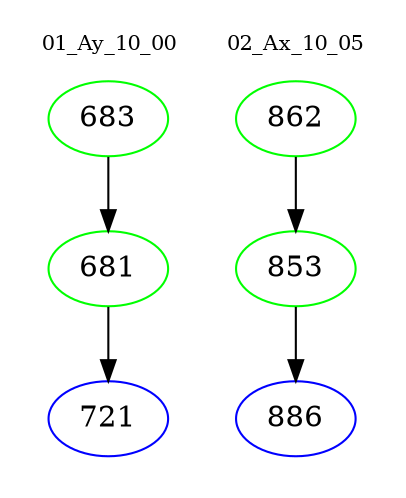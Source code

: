 digraph{
subgraph cluster_0 {
color = white
label = "01_Ay_10_00";
fontsize=10;
T0_683 [label="683", color="green"]
T0_683 -> T0_681 [color="black"]
T0_681 [label="681", color="green"]
T0_681 -> T0_721 [color="black"]
T0_721 [label="721", color="blue"]
}
subgraph cluster_1 {
color = white
label = "02_Ax_10_05";
fontsize=10;
T1_862 [label="862", color="green"]
T1_862 -> T1_853 [color="black"]
T1_853 [label="853", color="green"]
T1_853 -> T1_886 [color="black"]
T1_886 [label="886", color="blue"]
}
}
